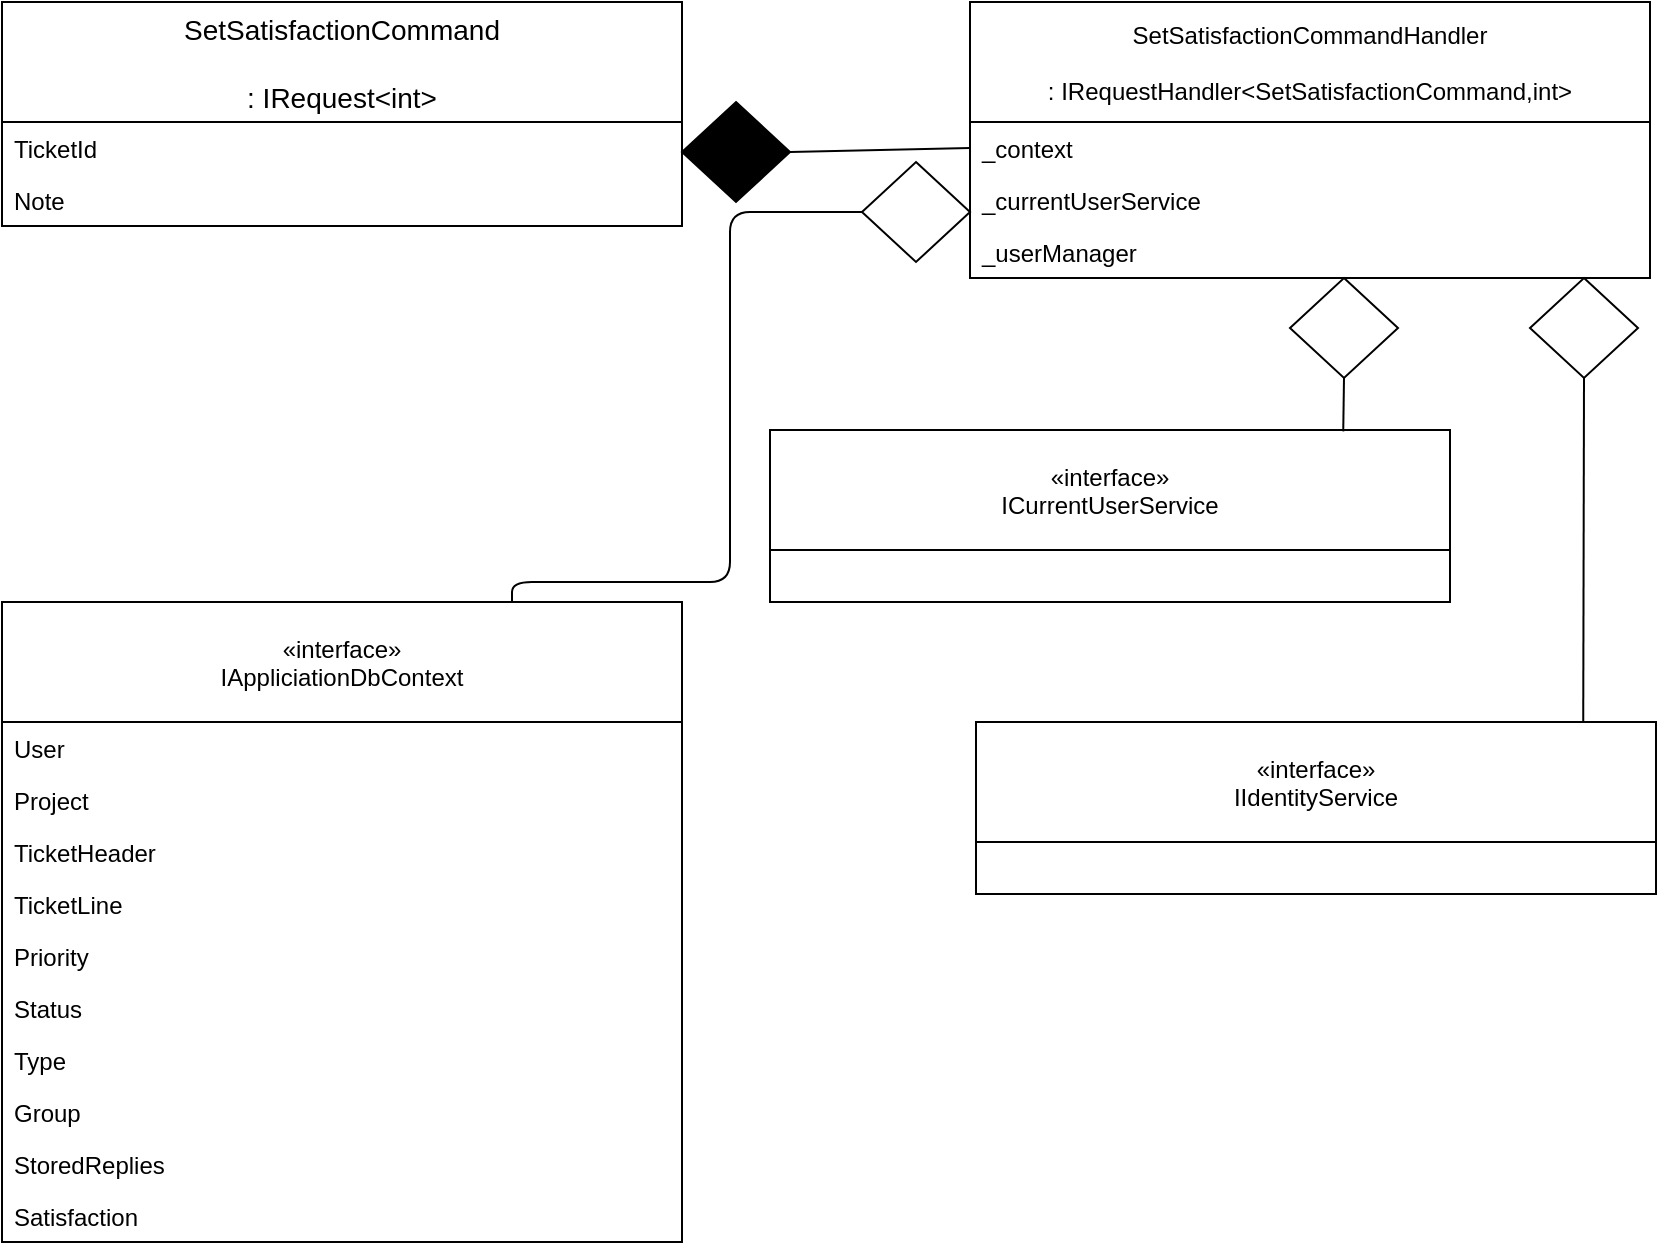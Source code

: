 <mxfile version="13.6.2"><diagram id="i-jKPdzmMxMsJHsrEuBs" name="Page-1"><mxGraphModel dx="2529" dy="821" grid="1" gridSize="10" guides="1" tooltips="1" connect="1" arrows="1" fold="1" page="1" pageScale="1" pageWidth="827" pageHeight="1169" math="0" shadow="0"><root><mxCell id="0"/><mxCell id="1" parent="0"/><mxCell id="XK2L2mQgDoK-65lT7k9B-1" value="«interface»&#10;IAppliciationDbContext" style="swimlane;fontStyle=0;childLayout=stackLayout;horizontal=1;startSize=60;fillColor=none;horizontalStack=0;resizeParent=1;resizeParentMax=0;resizeLast=0;collapsible=1;marginBottom=0;" vertex="1" parent="1"><mxGeometry x="-1654" y="330" width="340" height="320" as="geometry"/></mxCell><mxCell id="XK2L2mQgDoK-65lT7k9B-2" value="User" style="text;strokeColor=none;fillColor=none;align=left;verticalAlign=top;spacingLeft=4;spacingRight=4;overflow=hidden;rotatable=0;points=[[0,0.5],[1,0.5]];portConstraint=eastwest;" vertex="1" parent="XK2L2mQgDoK-65lT7k9B-1"><mxGeometry y="60" width="340" height="26" as="geometry"/></mxCell><mxCell id="XK2L2mQgDoK-65lT7k9B-3" value="Project" style="text;strokeColor=none;fillColor=none;align=left;verticalAlign=top;spacingLeft=4;spacingRight=4;overflow=hidden;rotatable=0;points=[[0,0.5],[1,0.5]];portConstraint=eastwest;" vertex="1" parent="XK2L2mQgDoK-65lT7k9B-1"><mxGeometry y="86" width="340" height="26" as="geometry"/></mxCell><mxCell id="XK2L2mQgDoK-65lT7k9B-4" value="TicketHeader" style="text;strokeColor=none;fillColor=none;align=left;verticalAlign=top;spacingLeft=4;spacingRight=4;overflow=hidden;rotatable=0;points=[[0,0.5],[1,0.5]];portConstraint=eastwest;" vertex="1" parent="XK2L2mQgDoK-65lT7k9B-1"><mxGeometry y="112" width="340" height="26" as="geometry"/></mxCell><mxCell id="XK2L2mQgDoK-65lT7k9B-5" value="TicketLine" style="text;strokeColor=none;fillColor=none;align=left;verticalAlign=top;spacingLeft=4;spacingRight=4;overflow=hidden;rotatable=0;points=[[0,0.5],[1,0.5]];portConstraint=eastwest;" vertex="1" parent="XK2L2mQgDoK-65lT7k9B-1"><mxGeometry y="138" width="340" height="26" as="geometry"/></mxCell><mxCell id="XK2L2mQgDoK-65lT7k9B-6" value="Priority" style="text;strokeColor=none;fillColor=none;align=left;verticalAlign=top;spacingLeft=4;spacingRight=4;overflow=hidden;rotatable=0;points=[[0,0.5],[1,0.5]];portConstraint=eastwest;" vertex="1" parent="XK2L2mQgDoK-65lT7k9B-1"><mxGeometry y="164" width="340" height="26" as="geometry"/></mxCell><mxCell id="XK2L2mQgDoK-65lT7k9B-7" value="Status" style="text;strokeColor=none;fillColor=none;align=left;verticalAlign=top;spacingLeft=4;spacingRight=4;overflow=hidden;rotatable=0;points=[[0,0.5],[1,0.5]];portConstraint=eastwest;" vertex="1" parent="XK2L2mQgDoK-65lT7k9B-1"><mxGeometry y="190" width="340" height="26" as="geometry"/></mxCell><mxCell id="XK2L2mQgDoK-65lT7k9B-8" value="Type" style="text;strokeColor=none;fillColor=none;align=left;verticalAlign=top;spacingLeft=4;spacingRight=4;overflow=hidden;rotatable=0;points=[[0,0.5],[1,0.5]];portConstraint=eastwest;" vertex="1" parent="XK2L2mQgDoK-65lT7k9B-1"><mxGeometry y="216" width="340" height="26" as="geometry"/></mxCell><mxCell id="XK2L2mQgDoK-65lT7k9B-9" value="Group" style="text;strokeColor=none;fillColor=none;align=left;verticalAlign=top;spacingLeft=4;spacingRight=4;overflow=hidden;rotatable=0;points=[[0,0.5],[1,0.5]];portConstraint=eastwest;" vertex="1" parent="XK2L2mQgDoK-65lT7k9B-1"><mxGeometry y="242" width="340" height="26" as="geometry"/></mxCell><mxCell id="XK2L2mQgDoK-65lT7k9B-10" value="StoredReplies" style="text;strokeColor=none;fillColor=none;align=left;verticalAlign=top;spacingLeft=4;spacingRight=4;overflow=hidden;rotatable=0;points=[[0,0.5],[1,0.5]];portConstraint=eastwest;" vertex="1" parent="XK2L2mQgDoK-65lT7k9B-1"><mxGeometry y="268" width="340" height="26" as="geometry"/></mxCell><mxCell id="XK2L2mQgDoK-65lT7k9B-11" value="Satisfaction" style="text;strokeColor=none;fillColor=none;align=left;verticalAlign=top;spacingLeft=4;spacingRight=4;overflow=hidden;rotatable=0;points=[[0,0.5],[1,0.5]];portConstraint=eastwest;" vertex="1" parent="XK2L2mQgDoK-65lT7k9B-1"><mxGeometry y="294" width="340" height="26" as="geometry"/></mxCell><mxCell id="XK2L2mQgDoK-65lT7k9B-12" value="SetSatisfactionCommand&#10;&#10;: IRequest&lt;int&gt;" style="swimlane;fontStyle=0;childLayout=stackLayout;horizontal=1;startSize=60;horizontalStack=0;resizeParent=1;resizeParentMax=0;resizeLast=0;collapsible=1;marginBottom=0;align=center;fontSize=14;" vertex="1" parent="1"><mxGeometry x="-1654" y="30" width="340" height="112" as="geometry"/></mxCell><mxCell id="XK2L2mQgDoK-65lT7k9B-13" value="TicketId" style="text;strokeColor=none;fillColor=none;align=left;verticalAlign=top;spacingLeft=4;spacingRight=4;overflow=hidden;rotatable=0;points=[[0,0.5],[1,0.5]];portConstraint=eastwest;" vertex="1" parent="XK2L2mQgDoK-65lT7k9B-12"><mxGeometry y="60" width="340" height="26" as="geometry"/></mxCell><mxCell id="XK2L2mQgDoK-65lT7k9B-41" value="Note" style="text;strokeColor=none;fillColor=none;align=left;verticalAlign=top;spacingLeft=4;spacingRight=4;overflow=hidden;rotatable=0;points=[[0,0.5],[1,0.5]];portConstraint=eastwest;" vertex="1" parent="XK2L2mQgDoK-65lT7k9B-12"><mxGeometry y="86" width="340" height="26" as="geometry"/></mxCell><mxCell id="XK2L2mQgDoK-65lT7k9B-16" value="SetSatisfactionCommandHandler&#10;&#10;: IRequestHandler&lt;SetSatisfactionCommand,int&gt;" style="swimlane;fontStyle=0;childLayout=stackLayout;horizontal=1;startSize=60;fillColor=none;horizontalStack=0;resizeParent=1;resizeParentMax=0;resizeLast=0;collapsible=1;marginBottom=0;" vertex="1" parent="1"><mxGeometry x="-1170" y="30" width="340" height="138" as="geometry"/></mxCell><mxCell id="XK2L2mQgDoK-65lT7k9B-17" value="_context" style="text;strokeColor=none;fillColor=none;align=left;verticalAlign=top;spacingLeft=4;spacingRight=4;overflow=hidden;rotatable=0;points=[[0,0.5],[1,0.5]];portConstraint=eastwest;" vertex="1" parent="XK2L2mQgDoK-65lT7k9B-16"><mxGeometry y="60" width="340" height="26" as="geometry"/></mxCell><mxCell id="XK2L2mQgDoK-65lT7k9B-21" value="_currentUserService" style="text;strokeColor=none;fillColor=none;align=left;verticalAlign=top;spacingLeft=4;spacingRight=4;overflow=hidden;rotatable=0;points=[[0,0.5],[1,0.5]];portConstraint=eastwest;" vertex="1" parent="XK2L2mQgDoK-65lT7k9B-16"><mxGeometry y="86" width="340" height="26" as="geometry"/></mxCell><mxCell id="XK2L2mQgDoK-65lT7k9B-42" value="_userManager" style="text;strokeColor=none;fillColor=none;align=left;verticalAlign=top;spacingLeft=4;spacingRight=4;overflow=hidden;rotatable=0;points=[[0,0.5],[1,0.5]];portConstraint=eastwest;" vertex="1" parent="XK2L2mQgDoK-65lT7k9B-16"><mxGeometry y="112" width="340" height="26" as="geometry"/></mxCell><mxCell id="XK2L2mQgDoK-65lT7k9B-22" value="" style="endArrow=none;html=1;entryX=0;entryY=0.5;entryDx=0;entryDy=0;exitX=1;exitY=0.5;exitDx=0;exitDy=0;exitPerimeter=0;" edge="1" parent="1" source="XK2L2mQgDoK-65lT7k9B-23" target="XK2L2mQgDoK-65lT7k9B-17"><mxGeometry width="50" height="50" relative="1" as="geometry"><mxPoint x="-1260" y="103" as="sourcePoint"/><mxPoint x="-1130" y="360" as="targetPoint"/></mxGeometry></mxCell><mxCell id="XK2L2mQgDoK-65lT7k9B-23" value="" style="strokeWidth=1;html=1;shape=mxgraph.flowchart.decision;whiteSpace=wrap;fillColor=#000000;" vertex="1" parent="1"><mxGeometry x="-1314" y="80" width="54" height="50" as="geometry"/></mxCell><mxCell id="XK2L2mQgDoK-65lT7k9B-24" value="" style="endArrow=none;html=1;entryX=0.75;entryY=0;entryDx=0;entryDy=0;exitX=0;exitY=0.5;exitDx=0;exitDy=0;exitPerimeter=0;" edge="1" parent="1" source="XK2L2mQgDoK-65lT7k9B-25" target="XK2L2mQgDoK-65lT7k9B-1"><mxGeometry width="50" height="50" relative="1" as="geometry"><mxPoint x="-1260" y="203" as="sourcePoint"/><mxPoint x="-1324" y="420" as="targetPoint"/><Array as="points"><mxPoint x="-1290" y="135"/><mxPoint x="-1290" y="320"/><mxPoint x="-1399" y="320"/></Array></mxGeometry></mxCell><mxCell id="XK2L2mQgDoK-65lT7k9B-25" value="" style="strokeWidth=1;html=1;shape=mxgraph.flowchart.decision;whiteSpace=wrap;" vertex="1" parent="1"><mxGeometry x="-1224" y="110" width="54" height="50" as="geometry"/></mxCell><mxCell id="XK2L2mQgDoK-65lT7k9B-36" value="" style="endArrow=none;html=1;exitX=0.5;exitY=1;exitDx=0;exitDy=0;exitPerimeter=0;entryX=0.843;entryY=0.008;entryDx=0;entryDy=0;entryPerimeter=0;" edge="1" parent="1" source="XK2L2mQgDoK-65lT7k9B-37" target="XK2L2mQgDoK-65lT7k9B-35"><mxGeometry width="50" height="50" relative="1" as="geometry"><mxPoint x="-964" y="352.69" as="sourcePoint"/><mxPoint x="-825.86" y="680.002" as="targetPoint"/><Array as="points"/></mxGeometry></mxCell><mxCell id="XK2L2mQgDoK-65lT7k9B-37" value="" style="strokeWidth=1;html=1;shape=mxgraph.flowchart.decision;whiteSpace=wrap;" vertex="1" parent="1"><mxGeometry x="-1010" y="168" width="54" height="50" as="geometry"/></mxCell><mxCell id="XK2L2mQgDoK-65lT7k9B-35" value="«interface»&#10;ICurrentUserService" style="swimlane;fontStyle=0;childLayout=stackLayout;horizontal=1;startSize=60;fillColor=none;horizontalStack=0;resizeParent=1;resizeParentMax=0;resizeLast=0;collapsible=1;marginBottom=0;" vertex="1" parent="1"><mxGeometry x="-1270" y="244" width="340" height="86" as="geometry"/></mxCell><mxCell id="XK2L2mQgDoK-65lT7k9B-38" value="«interface»&#10;IIdentityService" style="swimlane;fontStyle=0;childLayout=stackLayout;horizontal=1;startSize=60;fillColor=none;horizontalStack=0;resizeParent=1;resizeParentMax=0;resizeLast=0;collapsible=1;marginBottom=0;" vertex="1" parent="1"><mxGeometry x="-1167" y="390" width="340" height="86" as="geometry"/></mxCell><mxCell id="XK2L2mQgDoK-65lT7k9B-39" value="" style="endArrow=none;html=1;exitX=0.5;exitY=1;exitDx=0;exitDy=0;exitPerimeter=0;entryX=0.843;entryY=0.008;entryDx=0;entryDy=0;entryPerimeter=0;" edge="1" parent="1" source="XK2L2mQgDoK-65lT7k9B-40"><mxGeometry width="50" height="50" relative="1" as="geometry"><mxPoint x="-844" y="498" as="sourcePoint"/><mxPoint x="-863.38" y="389.998" as="targetPoint"/><Array as="points"/></mxGeometry></mxCell><mxCell id="XK2L2mQgDoK-65lT7k9B-40" value="" style="strokeWidth=1;html=1;shape=mxgraph.flowchart.decision;whiteSpace=wrap;" vertex="1" parent="1"><mxGeometry x="-890" y="168" width="54" height="50" as="geometry"/></mxCell></root></mxGraphModel></diagram></mxfile>